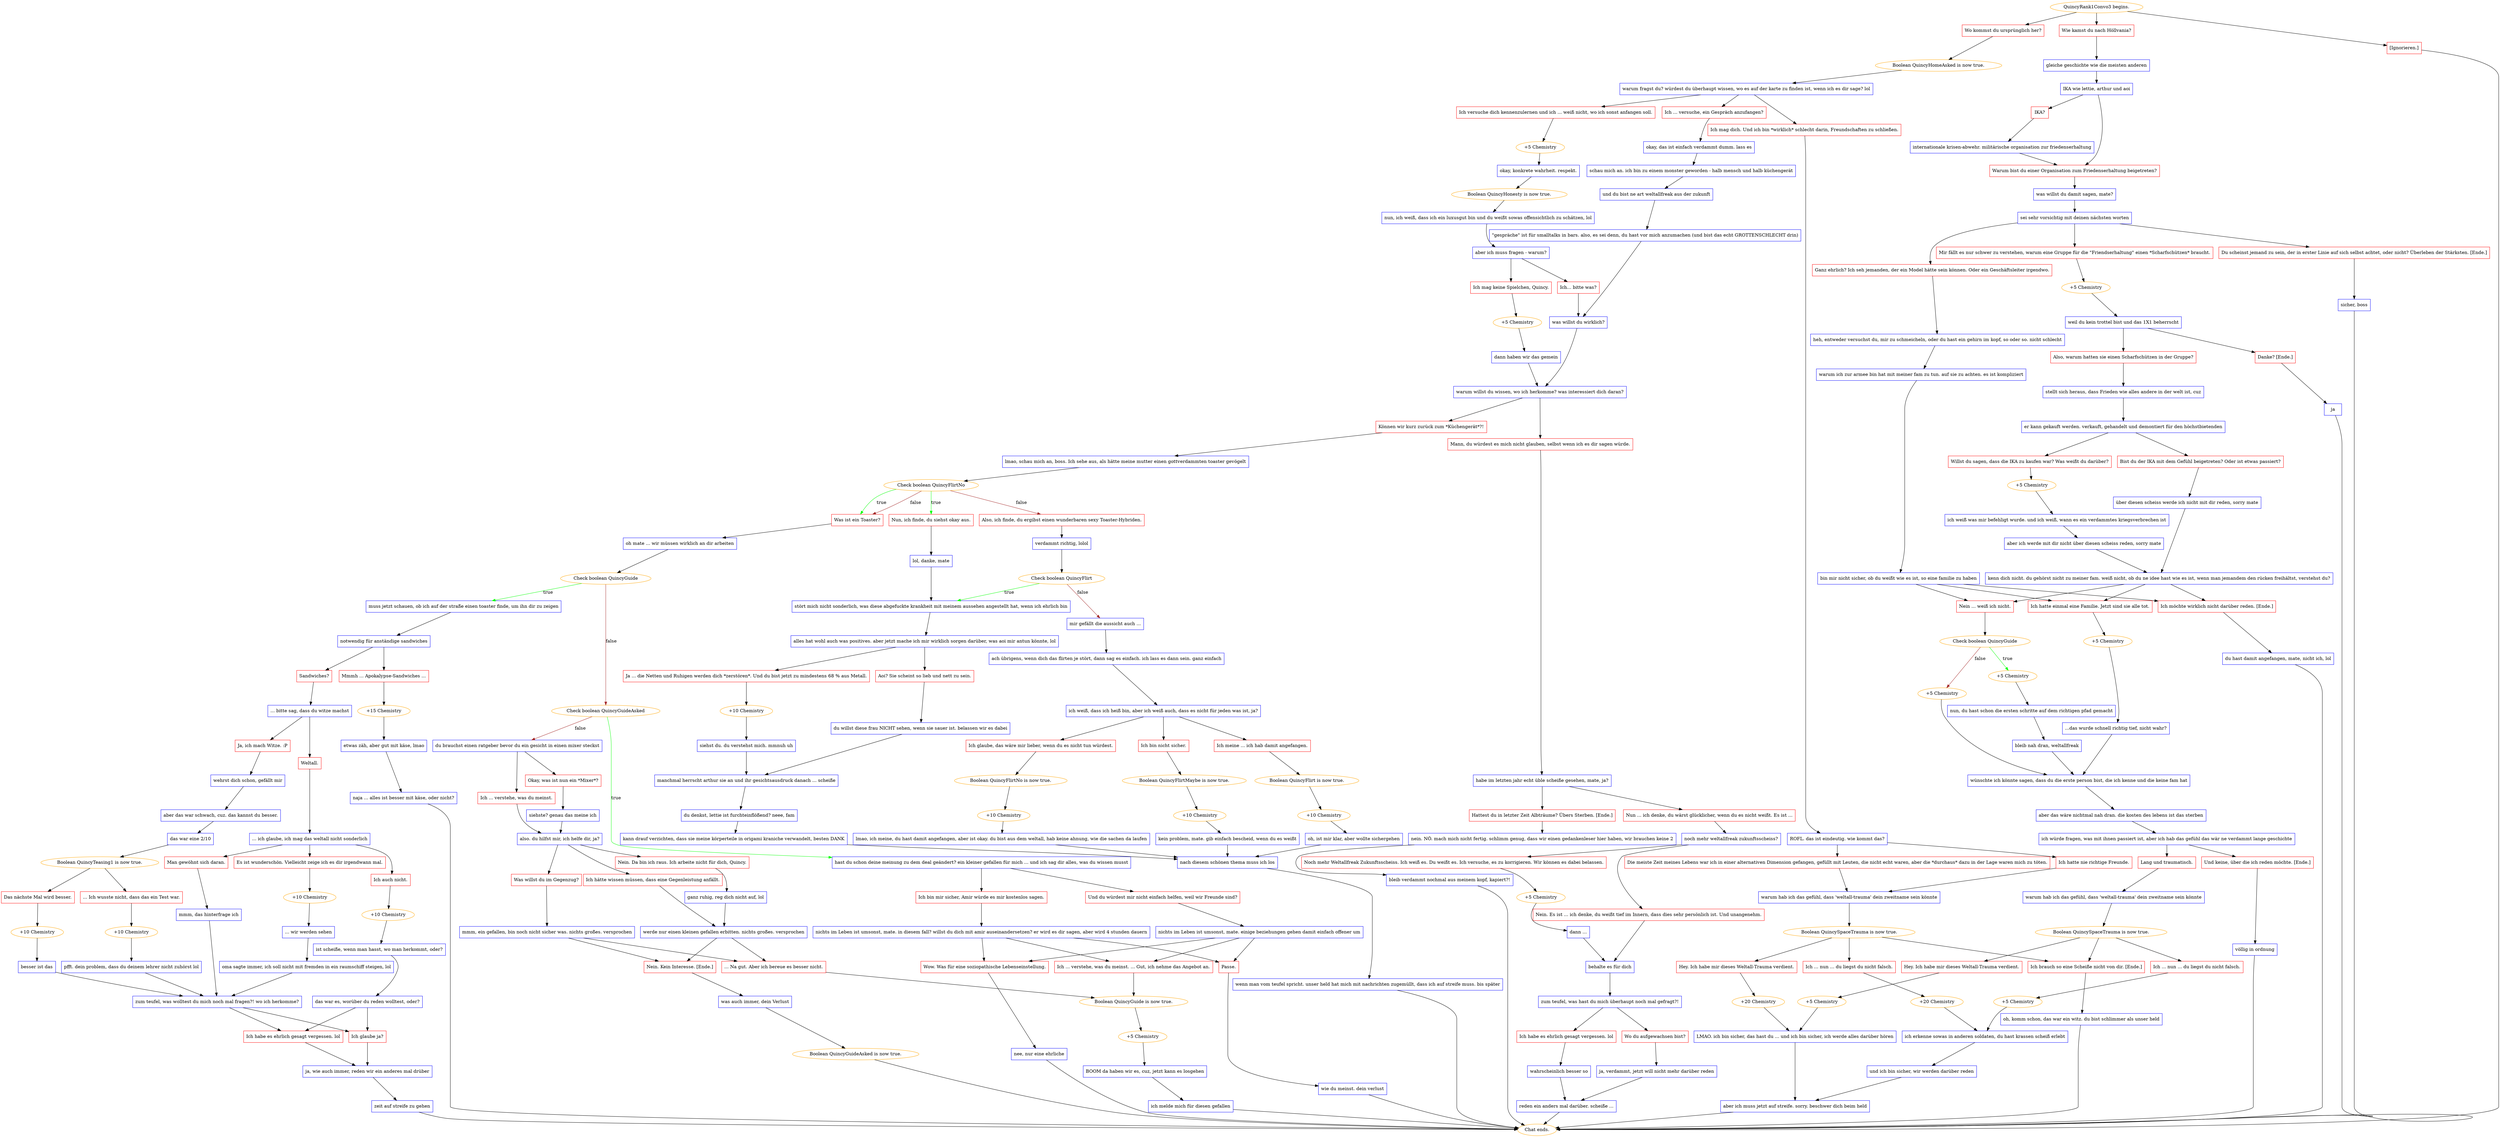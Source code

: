 digraph {
	"QuincyRank1Convo3 begins." [color=orange];
		"QuincyRank1Convo3 begins." -> j1243113699;
		"QuincyRank1Convo3 begins." -> j3841789597;
		"QuincyRank1Convo3 begins." -> j3289360642;
	j1243113699 [label="Wo kommst du ursprünglich her?",shape=box,color=red];
		j1243113699 -> j1243902803;
	j3841789597 [label="Wie kamst du nach Höllvania?",shape=box,color=red];
		j3841789597 -> j2109721761;
	j3289360642 [label="[Ignorieren.]",shape=box,color=red];
		j3289360642 -> "Chat ends.";
	j1243902803 [label="Boolean QuincyHomeAsked is now true.",color=orange];
		j1243902803 -> j390316833;
	j2109721761 [label="gleiche geschichte wie die meisten anderen",shape=box,color=blue];
		j2109721761 -> j1127325114;
	"Chat ends." [color=orange];
	j390316833 [label="warum fragst du? würdest du überhaupt wissen, wo es auf der karte zu finden ist, wenn ich es dir sage? lol",shape=box,color=blue];
		j390316833 -> j2145823138;
		j390316833 -> j4064769474;
		j390316833 -> j2381019720;
	j1127325114 [label="IKA wie lettie, arthur und aoi",shape=box,color=blue];
		j1127325114 -> j1460020588;
		j1127325114 -> j1072108815;
	j2145823138 [label="Ich ... versuche, ein Gespräch anzufangen?",shape=box,color=red];
		j2145823138 -> j588114496;
	j4064769474 [label="Ich versuche dich kennenzulernen und ich ... weiß nicht, wo ich sonst anfangen soll.",shape=box,color=red];
		j4064769474 -> j2619195691;
	j2381019720 [label="Ich mag dich. Und ich bin *wirklich* schlecht darin, Freundschaften zu schließen.",shape=box,color=red];
		j2381019720 -> j2199132438;
	j1460020588 [label="Warum bist du einer Organisation zum Friedenserhaltung beigetreten?",shape=box,color=red];
		j1460020588 -> j1098169476;
	j1072108815 [label="IKA?",shape=box,color=red];
		j1072108815 -> j3910348053;
	j588114496 [label="okay, das ist einfach verdammt dumm. lass es",shape=box,color=blue];
		j588114496 -> j221631525;
	j2619195691 [label="+5 Chemistry",color=orange];
		j2619195691 -> j3611603563;
	j2199132438 [label="ROFL. das ist eindeutig. wie kommt das?",shape=box,color=blue];
		j2199132438 -> j3912803985;
		j2199132438 -> j2440050758;
	j1098169476 [label="was willst du damit sagen, mate?",shape=box,color=blue];
		j1098169476 -> j2260318254;
	j3910348053 [label="internationale krisen-abwehr. militärische organisation zur friedenserhaltung",shape=box,color=blue];
		j3910348053 -> j1460020588;
	j221631525 [label="schau mich an. ich bin zu einem monster geworden - halb mensch und halb küchengerät",shape=box,color=blue];
		j221631525 -> j526547080;
	j3611603563 [label="okay, konkrete wahrheit. respekt.",shape=box,color=blue];
		j3611603563 -> j219695404;
	j3912803985 [label="Ich hatte nie richtige Freunde.",shape=box,color=red];
		j3912803985 -> j4059660054;
	j2440050758 [label="Die meiste Zeit meines Lebens war ich in einer alternativen Dimension gefangen, gefüllt mit Leuten, die nicht echt waren, aber die *durchaus* dazu in der Lage waren mich zu töten.",shape=box,color=red];
		j2440050758 -> j4059660054;
	j2260318254 [label="sei sehr vorsichtig mit deinen nächsten worten",shape=box,color=blue];
		j2260318254 -> j2197098147;
		j2260318254 -> j2399460201;
		j2260318254 -> j1083141573;
	j526547080 [label="und du bist ne art weltallfreak aus der zukunft",shape=box,color=blue];
		j526547080 -> j2573245914;
	j219695404 [label="Boolean QuincyHonesty is now true.",color=orange];
		j219695404 -> j4217426184;
	j4059660054 [label="warum hab ich das gefühl, dass 'weltall-trauma' dein zweitname sein könnte",shape=box,color=blue];
		j4059660054 -> j815593362;
	j2197098147 [label="Ganz ehrlich? Ich seh jemanden, der ein Model hätte sein können. Oder ein Geschäftsleiter irgendwo.",shape=box,color=red];
		j2197098147 -> j1002169311;
	j2399460201 [label="Mir fällt es nur schwer zu verstehen, warum eine Gruppe für die \"Friendserhaltung\" einen *Scharfschützen* braucht.",shape=box,color=red];
		j2399460201 -> j2354927782;
	j1083141573 [label="Du scheinst jemand zu sein, der in erster Linie auf sich selbst achtet, oder nicht? Überleben der Stärksten. [Ende.]",shape=box,color=red];
		j1083141573 -> j3880886748;
	j2573245914 [label="\"gespräche\" ist für smalltalks in bars. also, es sei denn, du hast vor mich anzumachen (und bist das echt GROTTENSCHLECHT drin)",shape=box,color=blue];
		j2573245914 -> j1283861289;
	j4217426184 [label="nun, ich weiß, dass ich ein luxusgut bin und du weißt sowas offensichtlich zu schätzen, lol",shape=box,color=blue];
		j4217426184 -> j2614821364;
	j815593362 [label="Boolean QuincySpaceTrauma is now true.",color=orange];
		j815593362 -> j1218638111;
		j815593362 -> j1748382637;
		j815593362 -> j36030170;
	j1002169311 [label="heh, entweder versuchst du, mir zu schmeicheln, oder du hast ein gehirn im kopf, so oder so. nicht schlecht",shape=box,color=blue];
		j1002169311 -> j2971222011;
	j2354927782 [label="+5 Chemistry",color=orange];
		j2354927782 -> j865139561;
	j3880886748 [label="sicher, boss",shape=box,color=blue];
		j3880886748 -> "Chat ends.";
	j1283861289 [label="was willst du wirklich?",shape=box,color=blue];
		j1283861289 -> j1361369413;
	j2614821364 [label="aber ich muss fragen - warum?",shape=box,color=blue];
		j2614821364 -> j1554703142;
		j2614821364 -> j1825337690;
	j1218638111 [label="Ich ... nun ... du liegst du nicht falsch.",shape=box,color=red];
		j1218638111 -> j1155166712;
	j1748382637 [label="Hey. Ich habe mir dieses Weltall-Trauma verdient.",shape=box,color=red];
		j1748382637 -> j2233459467;
	j36030170 [label="Ich brauch so eine Scheiße nicht von dir. [Ende.]",shape=box,color=red];
		j36030170 -> j1696974210;
	j2971222011 [label="warum ich zur armee bin hat mit meiner fam zu tun. auf sie zu achten. es ist kompliziert",shape=box,color=blue];
		j2971222011 -> j2389684645;
	j865139561 [label="weil du kein trottel bist und das 1X1 beherrscht",shape=box,color=blue];
		j865139561 -> j3497133585;
		j865139561 -> j2735318394;
	j1361369413 [label="warum willst du wissen, wo ich herkomme? was interessiert dich daran?",shape=box,color=blue];
		j1361369413 -> j1339023706;
		j1361369413 -> j1352430474;
	j1554703142 [label="Ich mag keine Spielchen, Quincy.",shape=box,color=red];
		j1554703142 -> j1359894953;
	j1825337690 [label="Ich... bitte was?",shape=box,color=red];
		j1825337690 -> j1283861289;
	j1155166712 [label="+20 Chemistry",color=orange];
		j1155166712 -> j2048452868;
	j2233459467 [label="+20 Chemistry",color=orange];
		j2233459467 -> j4115766813;
	j1696974210 [label="oh, komm schon, das war ein witz. du bist schlimmer als unser held",shape=box,color=blue];
		j1696974210 -> "Chat ends.";
	j2389684645 [label="bin mir nicht sicher, ob du weißt wie es ist, so eine familie zu haben",shape=box,color=blue];
		j2389684645 -> j1624272833;
		j2389684645 -> j3882027656;
		j2389684645 -> j3049888787;
	j3497133585 [label="Also, warum hatten sie einen Scharfschützen in der Gruppe?",shape=box,color=red];
		j3497133585 -> j628407612;
	j2735318394 [label="Danke? [Ende.]",shape=box,color=red];
		j2735318394 -> j1154538099;
	j1339023706 [label="Können wir kurz zurück zum *Küchengerät*?!",shape=box,color=red];
		j1339023706 -> j1911505797;
	j1352430474 [label="Mann, du würdest es mich nicht glauben, selbst wenn ich es dir sagen würde.",shape=box,color=red];
		j1352430474 -> j1413104365;
	j1359894953 [label="+5 Chemistry",color=orange];
		j1359894953 -> j4173550984;
	j2048452868 [label="ich erkenne sowas in anderen soldaten, du hast krassen scheiß erlebt",shape=box,color=blue];
		j2048452868 -> j756255958;
	j4115766813 [label="LMAO. ich bin sicher, das hast du ... und ich bin sicher, ich werde alles darüber hören",shape=box,color=blue];
		j4115766813 -> j849898734;
	j1624272833 [label="Ich möchte wirklich nicht darüber reden. [Ende.]",shape=box,color=red];
		j1624272833 -> j1550202496;
	j3882027656 [label="Nein ... weiß ich nicht.",shape=box,color=red];
		j3882027656 -> j3430472234;
	j3049888787 [label="Ich hatte einmal eine Familie. Jetzt sind sie alle tot.",shape=box,color=red];
		j3049888787 -> j2438834611;
	j628407612 [label="stellt sich heraus, dass Frieden wie alles andere in der welt ist, cuz",shape=box,color=blue];
		j628407612 -> j2515747816;
	j1154538099 [label="ja",shape=box,color=blue];
		j1154538099 -> "Chat ends.";
	j1911505797 [label="lmao, schau mich an, boss. Ich sehe aus, als hätte meine mutter einen gottverdammten toaster gevögelt",shape=box,color=blue];
		j1911505797 -> j152642287;
	j1413104365 [label="habe im letzten jahr echt üble scheiße gesehen, mate, ja?",shape=box,color=blue];
		j1413104365 -> j2099089748;
		j1413104365 -> j2421804901;
	j4173550984 [label="dann haben wir das gemein",shape=box,color=blue];
		j4173550984 -> j1361369413;
	j756255958 [label="und ich bin sicher, wir werden darüber reden",shape=box,color=blue];
		j756255958 -> j849898734;
	j849898734 [label="aber ich muss jetzt auf streife. sorry. beschwer dich beim held",shape=box,color=blue];
		j849898734 -> "Chat ends.";
	j1550202496 [label="du hast damit angefangen, mate, nicht ich, lol",shape=box,color=blue];
		j1550202496 -> "Chat ends.";
	j3430472234 [label="Check boolean QuincyGuide",color=orange];
		j3430472234 -> j2405602894 [label=true,color=green];
		j3430472234 -> j2063261005 [label=false,color=brown];
	j2438834611 [label="+5 Chemistry",color=orange];
		j2438834611 -> j3488843271;
	j2515747816 [label="er kann gekauft werden. verkauft, gehandelt und demontiert für den höchstbietenden",shape=box,color=blue];
		j2515747816 -> j2075711867;
		j2515747816 -> j2950254472;
	j152642287 [label="Check boolean QuincyFlirtNo",color=orange];
		j152642287 -> j2870481275 [label=true,color=green];
		j152642287 -> j1867349595 [label=true,color=green];
		j152642287 -> j1739085326 [label=false,color=brown];
		j152642287 -> j2870481275 [label=false,color=brown];
	j2099089748 [label="Hattest du in letzter Zeit Albträume? Übers Sterben. [Ende.]",shape=box,color=red];
		j2099089748 -> j3663621066;
	j2421804901 [label="Nun ... ich denke, du wärst glücklicher, wenn du es nicht weißt. Es ist ...",shape=box,color=red];
		j2421804901 -> j280824293;
	j2405602894 [label="+5 Chemistry",color=orange];
		j2405602894 -> j3986543235;
	j2063261005 [label="+5 Chemistry",color=orange];
		j2063261005 -> j871321469;
	j3488843271 [label="...das wurde schnell richtig tief, nicht wahr?",shape=box,color=blue];
		j3488843271 -> j871321469;
	j2075711867 [label="Willst du sagen, dass die IKA zu kaufen war? Was weißt du darüber?",shape=box,color=red];
		j2075711867 -> j854538967;
	j2950254472 [label="Bist du der IKA mit dem Gefühl beigetreten? Oder ist etwas passiert?",shape=box,color=red];
		j2950254472 -> j2423203838;
	j2870481275 [label="Was ist ein Toaster?",shape=box,color=red];
		j2870481275 -> j4123505171;
	j1867349595 [label="Nun, ich finde, du siehst okay aus.",shape=box,color=red];
		j1867349595 -> j1943185843;
	j1739085326 [label="Also, ich finde, du ergibst einen wunderbaren sexy Toaster-Hybriden.",shape=box,color=red];
		j1739085326 -> j1537959885;
	j3663621066 [label="nein. NÖ. mach mich nicht fertig. schlimm genug, dass wir einen gedankenleser hier haben, wir brauchen keine 2",shape=box,color=blue];
		j3663621066 -> j3091816388;
	j280824293 [label="noch mehr weltallfreak zukunftsscheiss?",shape=box,color=blue];
		j280824293 -> j788480418;
		j280824293 -> j4215413691;
	j3986543235 [label="nun, du hast schon die ersten schritte auf dem richtigen pfad gemacht",shape=box,color=blue];
		j3986543235 -> j1569825920;
	j871321469 [label="wünschte ich könnte sagen, dass du die erste person bist, die ich kenne und die keine fam hat",shape=box,color=blue];
		j871321469 -> j2020385980;
	j854538967 [label="+5 Chemistry",color=orange];
		j854538967 -> j1123948411;
	j2423203838 [label="über diesen scheiss werde ich nicht mit dir reden, sorry mate",shape=box,color=blue];
		j2423203838 -> j3041861837;
	j4123505171 [label="oh mate ... wir müssen wirklich an dir arbeiten",shape=box,color=blue];
		j4123505171 -> j3982231780;
	j1943185843 [label="lol, danke, mate",shape=box,color=blue];
		j1943185843 -> j1742903514;
	j1537959885 [label="verdammt richtig, lolol",shape=box,color=blue];
		j1537959885 -> j1174243365;
	j3091816388 [label="bleib verdammt nochmal aus meinem kopf, kapiert?!",shape=box,color=blue];
		j3091816388 -> "Chat ends.";
	j788480418 [label="Nein. Es ist ... ich denke, du weißt tief im Innern, dass dies sehr persönlich ist. Und unangenehm.",shape=box,color=red];
		j788480418 -> j2316103846;
	j4215413691 [label="Noch mehr Weltallfreak Zukunftsscheiss. Ich weiß es. Du weißt es. Ich versuche, es zu korrigieren. Wir können es dabei belassen.",shape=box,color=red];
		j4215413691 -> j1183471275;
	j1569825920 [label="bleib nah dran, weltallfreak",shape=box,color=blue];
		j1569825920 -> j871321469;
	j2020385980 [label="aber das wäre nichtmal nah dran. die kosten des lebens ist das sterben",shape=box,color=blue];
		j2020385980 -> j1522126902;
	j1123948411 [label="ich weiß was mir befehligt wurde. und ich weiß, wann es ein verdammtes kriegsverbrechen ist",shape=box,color=blue];
		j1123948411 -> j3179523408;
	j3041861837 [label="kenn dich nicht. du gehörst nicht zu meiner fam. weiß nicht, ob du ne idee hast wie es ist, wenn man jemandem den rücken freihältst, verstehst du?",shape=box,color=blue];
		j3041861837 -> j1624272833;
		j3041861837 -> j3882027656;
		j3041861837 -> j3049888787;
	j3982231780 [label="Check boolean QuincyGuide",color=orange];
		j3982231780 -> j3575365144 [label=true,color=green];
		j3982231780 -> j3551955468 [label=false,color=brown];
	j1742903514 [label="stört mich nicht sonderlich, was diese abgefuckte krankheit mit meinem aussehen angestellt hat, wenn ich ehrlich bin",shape=box,color=blue];
		j1742903514 -> j1207081161;
	j1174243365 [label="Check boolean QuincyFlirt",color=orange];
		j1174243365 -> j1742903514 [label=true,color=green];
		j1174243365 -> j1006456024 [label=false,color=brown];
	j2316103846 [label="behalte es für dich",shape=box,color=blue];
		j2316103846 -> j3684623798;
	j1183471275 [label="+5 Chemistry",color=orange];
		j1183471275 -> j1803881015;
	j1522126902 [label="ich würde fragen, was mit ihnen passiert ist, aber ich hab das gefühl das wär ne verdammt lange geschichte",shape=box,color=blue];
		j1522126902 -> j1484906035;
		j1522126902 -> j1026812185;
	j3179523408 [label="aber ich werde mit dir nicht über diesen scheiss reden, sorry mate",shape=box,color=blue];
		j3179523408 -> j3041861837;
	j3575365144 [label="muss jetzt schauen, ob ich auf der straße einen toaster finde, um ihn dir zu zeigen",shape=box,color=blue];
		j3575365144 -> j290225035;
	j3551955468 [label="Check boolean QuincyGuideAsked",color=orange];
		j3551955468 -> j2547971603 [label=true,color=green];
		j3551955468 -> j4146185093 [label=false,color=brown];
	j1207081161 [label="alles hat wohl auch was positives. aber jetzt mache ich mir wirklich sorgen darüber, was aoi mir antun könnte, lol",shape=box,color=blue];
		j1207081161 -> j679061943;
		j1207081161 -> j1206021860;
	j1006456024 [label="mir gefällt die aussicht auch ...",shape=box,color=blue];
		j1006456024 -> j1073359161;
	j3684623798 [label="zum teufel, was hast du mich überhaupt noch mal gefragt?!",shape=box,color=blue];
		j3684623798 -> j3869422311;
		j3684623798 -> j94643281;
	j1803881015 [label="dann ...",shape=box,color=blue];
		j1803881015 -> j2316103846;
	j1484906035 [label="Lang und traumatisch.",shape=box,color=red];
		j1484906035 -> j4146467191;
	j1026812185 [label="Und keine, über die ich reden möchte. [Ende.]",shape=box,color=red];
		j1026812185 -> j3706357136;
	j290225035 [label="notwendig für anständige sandwiches",shape=box,color=blue];
		j290225035 -> j13648920;
		j290225035 -> j2209136238;
	j2547971603 [label="hast du schon deine meinung zu dem deal geändert? ein kleiner gefallen für mich ... und ich sag dir alles, was du wissen musst",shape=box,color=blue];
		j2547971603 -> j1377320831;
		j2547971603 -> j4247602582;
	j4146185093 [label="du brauchst einen ratgeber bevor du ein gesicht in einen mixer steckst",shape=box,color=blue];
		j4146185093 -> j985404506;
		j4146185093 -> j1130709807;
	j679061943 [label="Aoi? Sie scheint so lieb und nett zu sein.",shape=box,color=red];
		j679061943 -> j537921646;
	j1206021860 [label="Ja ... die Netten und Ruhigen werden dich *zerstören*. Und du bist jetzt zu mindestens 68 % aus Metall.",shape=box,color=red];
		j1206021860 -> j797456356;
	j1073359161 [label="ach übrigens, wenn dich das flirten je stört, dann sag es einfach. ich lass es dann sein. ganz einfach",shape=box,color=blue];
		j1073359161 -> j920344115;
	j3869422311 [label="Wo du aufgewachsen bist?",shape=box,color=red];
		j3869422311 -> j1118621236;
	j94643281 [label="Ich habe es ehrlich gesagt vergessen. lol",shape=box,color=red];
		j94643281 -> j2872417010;
	j4146467191 [label="warum hab ich das gefühl, dass 'weltall-trauma' dein zweitname sein könnte",shape=box,color=blue];
		j4146467191 -> j2207447772;
	j3706357136 [label="völlig in ordnung",shape=box,color=blue];
		j3706357136 -> "Chat ends.";
	j13648920 [label="Mmmh ... Apokalypse-Sandwiches ...",shape=box,color=red];
		j13648920 -> j1660282819;
	j2209136238 [label="Sandwiches?",shape=box,color=red];
		j2209136238 -> j2691024274;
	j1377320831 [label="Ich bin mir sicher, Amir würde es mir kostenlos sagen.",shape=box,color=red];
		j1377320831 -> j1252707302;
	j4247602582 [label="Und du würdest mir nicht einfach helfen, weil wir Freunde sind?",shape=box,color=red];
		j4247602582 -> j749464585;
	j985404506 [label="Okay, was ist nun ein *Mixer*?",shape=box,color=red];
		j985404506 -> j1087170666;
	j1130709807 [label="Ich ... verstehe, was du meinst.",shape=box,color=red];
		j1130709807 -> j3676033371;
	j537921646 [label="du willst diese frau NICHT sehen, wenn sie sauer ist. belassen wir es dabei",shape=box,color=blue];
		j537921646 -> j3403212699;
	j797456356 [label="+10 Chemistry",color=orange];
		j797456356 -> j527334517;
	j920344115 [label="ich weiß, dass ich heiß bin, aber ich weiß auch, dass es nicht für jeden was ist, ja?",shape=box,color=blue];
		j920344115 -> j328569309;
		j920344115 -> j991825815;
		j920344115 -> j2508803402;
	j1118621236 [label="ja, verdammt, jetzt will nicht mehr darüber reden",shape=box,color=blue];
		j1118621236 -> j1518345124;
	j2872417010 [label="wahrscheinlich besser so",shape=box,color=blue];
		j2872417010 -> j1518345124;
	j2207447772 [label="Boolean QuincySpaceTrauma is now true.",color=orange];
		j2207447772 -> j1779155599;
		j2207447772 -> j3590578548;
		j2207447772 -> j36030170;
	j1660282819 [label="+15 Chemistry",color=orange];
		j1660282819 -> j4203126843;
	j2691024274 [label="... bitte sag, dass du witze machst",shape=box,color=blue];
		j2691024274 -> j1213469728;
		j2691024274 -> j24615092;
	j1252707302 [label="nichts im Leben ist umsonst, mate. in diesem fall? willst du dich mit amir auseinandersetzen? er wird es dir sagen, aber wird 4 stunden dauern",shape=box,color=blue];
		j1252707302 -> j2446069188;
		j1252707302 -> j2670342340;
		j1252707302 -> j3992848548;
	j749464585 [label="nichts im Leben ist umsonst, mate. einige beziehungen gehen damit einfach offener um",shape=box,color=blue];
		j749464585 -> j2446069188;
		j749464585 -> j2670342340;
		j749464585 -> j3992848548;
	j1087170666 [label="siehste? genau das meine ich",shape=box,color=blue];
		j1087170666 -> j3676033371;
	j3676033371 [label="also. du hilfst mir, ich helfe dir, ja?",shape=box,color=blue];
		j3676033371 -> j3454236641;
		j3676033371 -> j3228905540;
		j3676033371 -> j1856935070;
	j3403212699 [label="manchmal herrscht arthur sie an und ihr gesichtsausdruck danach ... scheiße",shape=box,color=blue];
		j3403212699 -> j599885477;
	j527334517 [label="siehst du. du verstehst mich. mmnuh uh",shape=box,color=blue];
		j527334517 -> j3403212699;
	j328569309 [label="Ich bin nicht sicher.",shape=box,color=red];
		j328569309 -> j3846296810;
	j991825815 [label="Ich meine ... ich hab damit angefangen.",shape=box,color=red];
		j991825815 -> j3432749890;
	j2508803402 [label="Ich glaube, das wäre mir lieber, wenn du es nicht tun würdest.",shape=box,color=red];
		j2508803402 -> j1225565429;
	j1518345124 [label="reden ein anders mal darüber. scheiße ...",shape=box,color=blue];
		j1518345124 -> "Chat ends.";
	j1779155599 [label="Ich ... nun ... du liegst du nicht falsch.",shape=box,color=red];
		j1779155599 -> j1606110290;
	j3590578548 [label="Hey. Ich habe mir dieses Weltall-Trauma verdient.",shape=box,color=red];
		j3590578548 -> j868972033;
	j4203126843 [label="etwas zäh, aber gut mit käse, lmao",shape=box,color=blue];
		j4203126843 -> j561739077;
	j1213469728 [label="Ja, ich mach Witze. :P",shape=box,color=red];
		j1213469728 -> j2208708761;
	j24615092 [label="Weltall.",shape=box,color=red];
		j24615092 -> j2131249050;
	j2446069188 [label="Ich ... verstehe, was du meinst. ... Gut, ich nehme das Angebot an.",shape=box,color=red];
		j2446069188 -> j3241469448;
	j2670342340 [label="Wow. Was für eine soziopathische Lebenseinstellung.",shape=box,color=red];
		j2670342340 -> j3230051444;
	j3992848548 [label="Passe.",shape=box,color=red];
		j3992848548 -> j145870522;
	j3454236641 [label="Was willst du im Gegenzug?",shape=box,color=red];
		j3454236641 -> j2460697001;
	j3228905540 [label="Ich hätte wissen müssen, dass eine Gegenleistung anfällt.",shape=box,color=red];
		j3228905540 -> j3203969829;
	j1856935070 [label="Nein. Da bin ich raus. Ich arbeite nicht für dich, Quincy.",shape=box,color=red];
		j1856935070 -> j2495288671;
	j599885477 [label="du denkst, lettie ist furchteinflößend? neee, fam",shape=box,color=blue];
		j599885477 -> j1829762527;
	j3846296810 [label="Boolean QuincyFlirtMaybe is now true.",color=orange];
		j3846296810 -> j4162957564;
	j3432749890 [label="Boolean QuincyFlirt is now true.",color=orange];
		j3432749890 -> j1603331495;
	j1225565429 [label="Boolean QuincyFlirtNo is now true.",color=orange];
		j1225565429 -> j1602434943;
	j1606110290 [label="+5 Chemistry",color=orange];
		j1606110290 -> j2048452868;
	j868972033 [label="+5 Chemistry",color=orange];
		j868972033 -> j4115766813;
	j561739077 [label="naja ... alles ist besser mit käse, oder nicht?",shape=box,color=blue];
		j561739077 -> "Chat ends.";
	j2208708761 [label="wehrst dich schon, gefällt mir",shape=box,color=blue];
		j2208708761 -> j1309333607;
	j2131249050 [label="... ich glaube, ich mag das weltall nicht sonderlich",shape=box,color=blue];
		j2131249050 -> j1845811360;
		j2131249050 -> j472774050;
		j2131249050 -> j3078628579;
	j3241469448 [label="Boolean QuincyGuide is now true.",color=orange];
		j3241469448 -> j17918506;
	j3230051444 [label="nee, nur eine ehrliche",shape=box,color=blue];
		j3230051444 -> "Chat ends.";
	j145870522 [label="wie du meinst. dein verlust",shape=box,color=blue];
		j145870522 -> "Chat ends.";
	j2460697001 [label="mmm, ein gefallen, bin noch nicht sicher was. nichts großes. versprochen",shape=box,color=blue];
		j2460697001 -> j3476622817;
		j2460697001 -> j3818692889;
	j3203969829 [label="werde nur einen kleinen gefallen erbitten. nichts großes. versprochen",shape=box,color=blue];
		j3203969829 -> j3476622817;
		j3203969829 -> j3818692889;
	j2495288671 [label="ganz ruhig, reg dich nicht auf, lol",shape=box,color=blue];
		j2495288671 -> j3203969829;
	j1829762527 [label="kann drauf verzichten, dass sie meine körperteile in origami kraniche verwandelt, besten DANK",shape=box,color=blue];
		j1829762527 -> j539427612;
	j4162957564 [label="+10 Chemistry",color=orange];
		j4162957564 -> j3574761939;
	j1603331495 [label="+10 Chemistry",color=orange];
		j1603331495 -> j3764852611;
	j1602434943 [label="+10 Chemistry",color=orange];
		j1602434943 -> j1091413372;
	j1309333607 [label="aber das war schwach, cuz. das kannst du besser.",shape=box,color=blue];
		j1309333607 -> j649191339;
	j1845811360 [label="Ich auch nicht.",shape=box,color=red];
		j1845811360 -> j3256676266;
	j472774050 [label="Man gewöhnt sich daran.",shape=box,color=red];
		j472774050 -> j1354398145;
	j3078628579 [label="Es ist wunderschön. Vielleicht zeige ich es dir irgendwann mal.",shape=box,color=red];
		j3078628579 -> j4222624644;
	j17918506 [label="+5 Chemistry",color=orange];
		j17918506 -> j1810730574;
	j3476622817 [label="... Na gut. Aber ich bereue es besser nicht.",shape=box,color=red];
		j3476622817 -> j3241469448;
	j3818692889 [label="Nein. Kein Interesse. [Ende.]",shape=box,color=red];
		j3818692889 -> j2628799491;
	j539427612 [label="nach diesem schönen thema muss ich los",shape=box,color=blue];
		j539427612 -> j3977546554;
	j3574761939 [label="kein problem, mate. gib einfach bescheid, wenn du es weißt",shape=box,color=blue];
		j3574761939 -> j539427612;
	j3764852611 [label="oh, ist mir klar, aber wollte sichergehen",shape=box,color=blue];
		j3764852611 -> j539427612;
	j1091413372 [label="lmao, ich meine, du hast damit angefangen, aber ist okay. du bist aus dem weltall, hab keine ahnung, wie die sachen da laufen",shape=box,color=blue];
		j1091413372 -> j539427612;
	j649191339 [label="das war eine 2/10",shape=box,color=blue];
		j649191339 -> j3120528918;
	j3256676266 [label="+10 Chemistry",color=orange];
		j3256676266 -> j3989741873;
	j1354398145 [label="mmm, das hinterfrage ich",shape=box,color=blue];
		j1354398145 -> j1845719235;
	j4222624644 [label="+10 Chemistry",color=orange];
		j4222624644 -> j860668131;
	j1810730574 [label="BOOM da haben wir es, cuz, jetzt kann es losgehen",shape=box,color=blue];
		j1810730574 -> j2181127062;
	j2628799491 [label="was auch immer, dein Verlust",shape=box,color=blue];
		j2628799491 -> j3271907097;
	j3977546554 [label="wenn man vom teufel spricht. unser held hat mich mit nachrichten zugemüllt, dass ich auf streife muss. bis später",shape=box,color=blue];
		j3977546554 -> "Chat ends.";
	j3120528918 [label="Boolean QuincyTeasing1 is now true.",color=orange];
		j3120528918 -> j2857646573;
		j3120528918 -> j3341173877;
	j3989741873 [label="ist scheiße, wenn man hasst, wo man herkommt, oder?",shape=box,color=blue];
		j3989741873 -> j2680829917;
	j1845719235 [label="zum teufel, was wolltest du mich noch mal fragen?! wo ich herkomme?",shape=box,color=blue];
		j1845719235 -> j946482019;
		j1845719235 -> j2987367634;
	j860668131 [label="... wir werden sehen",shape=box,color=blue];
		j860668131 -> j1031146415;
	j2181127062 [label="ich melde mich für diesen gefallen",shape=box,color=blue];
		j2181127062 -> "Chat ends.";
	j3271907097 [label="Boolean QuincyGuideAsked is now true.",color=orange];
		j3271907097 -> "Chat ends.";
	j2857646573 [label="Das nächste Mal wird besser.",shape=box,color=red];
		j2857646573 -> j2557004972;
	j3341173877 [label="... Ich wusste nicht, dass das ein Test war.",shape=box,color=red];
		j3341173877 -> j1267415446;
	j2680829917 [label="das war es, worüber du reden wolltest, oder?",shape=box,color=blue];
		j2680829917 -> j946482019;
		j2680829917 -> j2987367634;
	j946482019 [label="Ich glaube ja?",shape=box,color=red];
		j946482019 -> j4134960957;
	j2987367634 [label="Ich habe es ehrlich gesagt vergessen. lol",shape=box,color=red];
		j2987367634 -> j4134960957;
	j1031146415 [label="oma sagte immer, ich soll nicht mit fremden in ein raumschiff steigen, lol",shape=box,color=blue];
		j1031146415 -> j1845719235;
	j2557004972 [label="+10 Chemistry",color=orange];
		j2557004972 -> j814175270;
	j1267415446 [label="+10 Chemistry",color=orange];
		j1267415446 -> j1156543768;
	j4134960957 [label="ja, wie auch immer, reden wir ein anderes mal drüber",shape=box,color=blue];
		j4134960957 -> j2829582541;
	j814175270 [label="besser ist das",shape=box,color=blue];
		j814175270 -> j1845719235;
	j1156543768 [label="pfft. dein problem, dass du deinem lehrer nicht zuhörst lol",shape=box,color=blue];
		j1156543768 -> j1845719235;
	j2829582541 [label="zeit auf streife zu gehen",shape=box,color=blue];
		j2829582541 -> "Chat ends.";
}